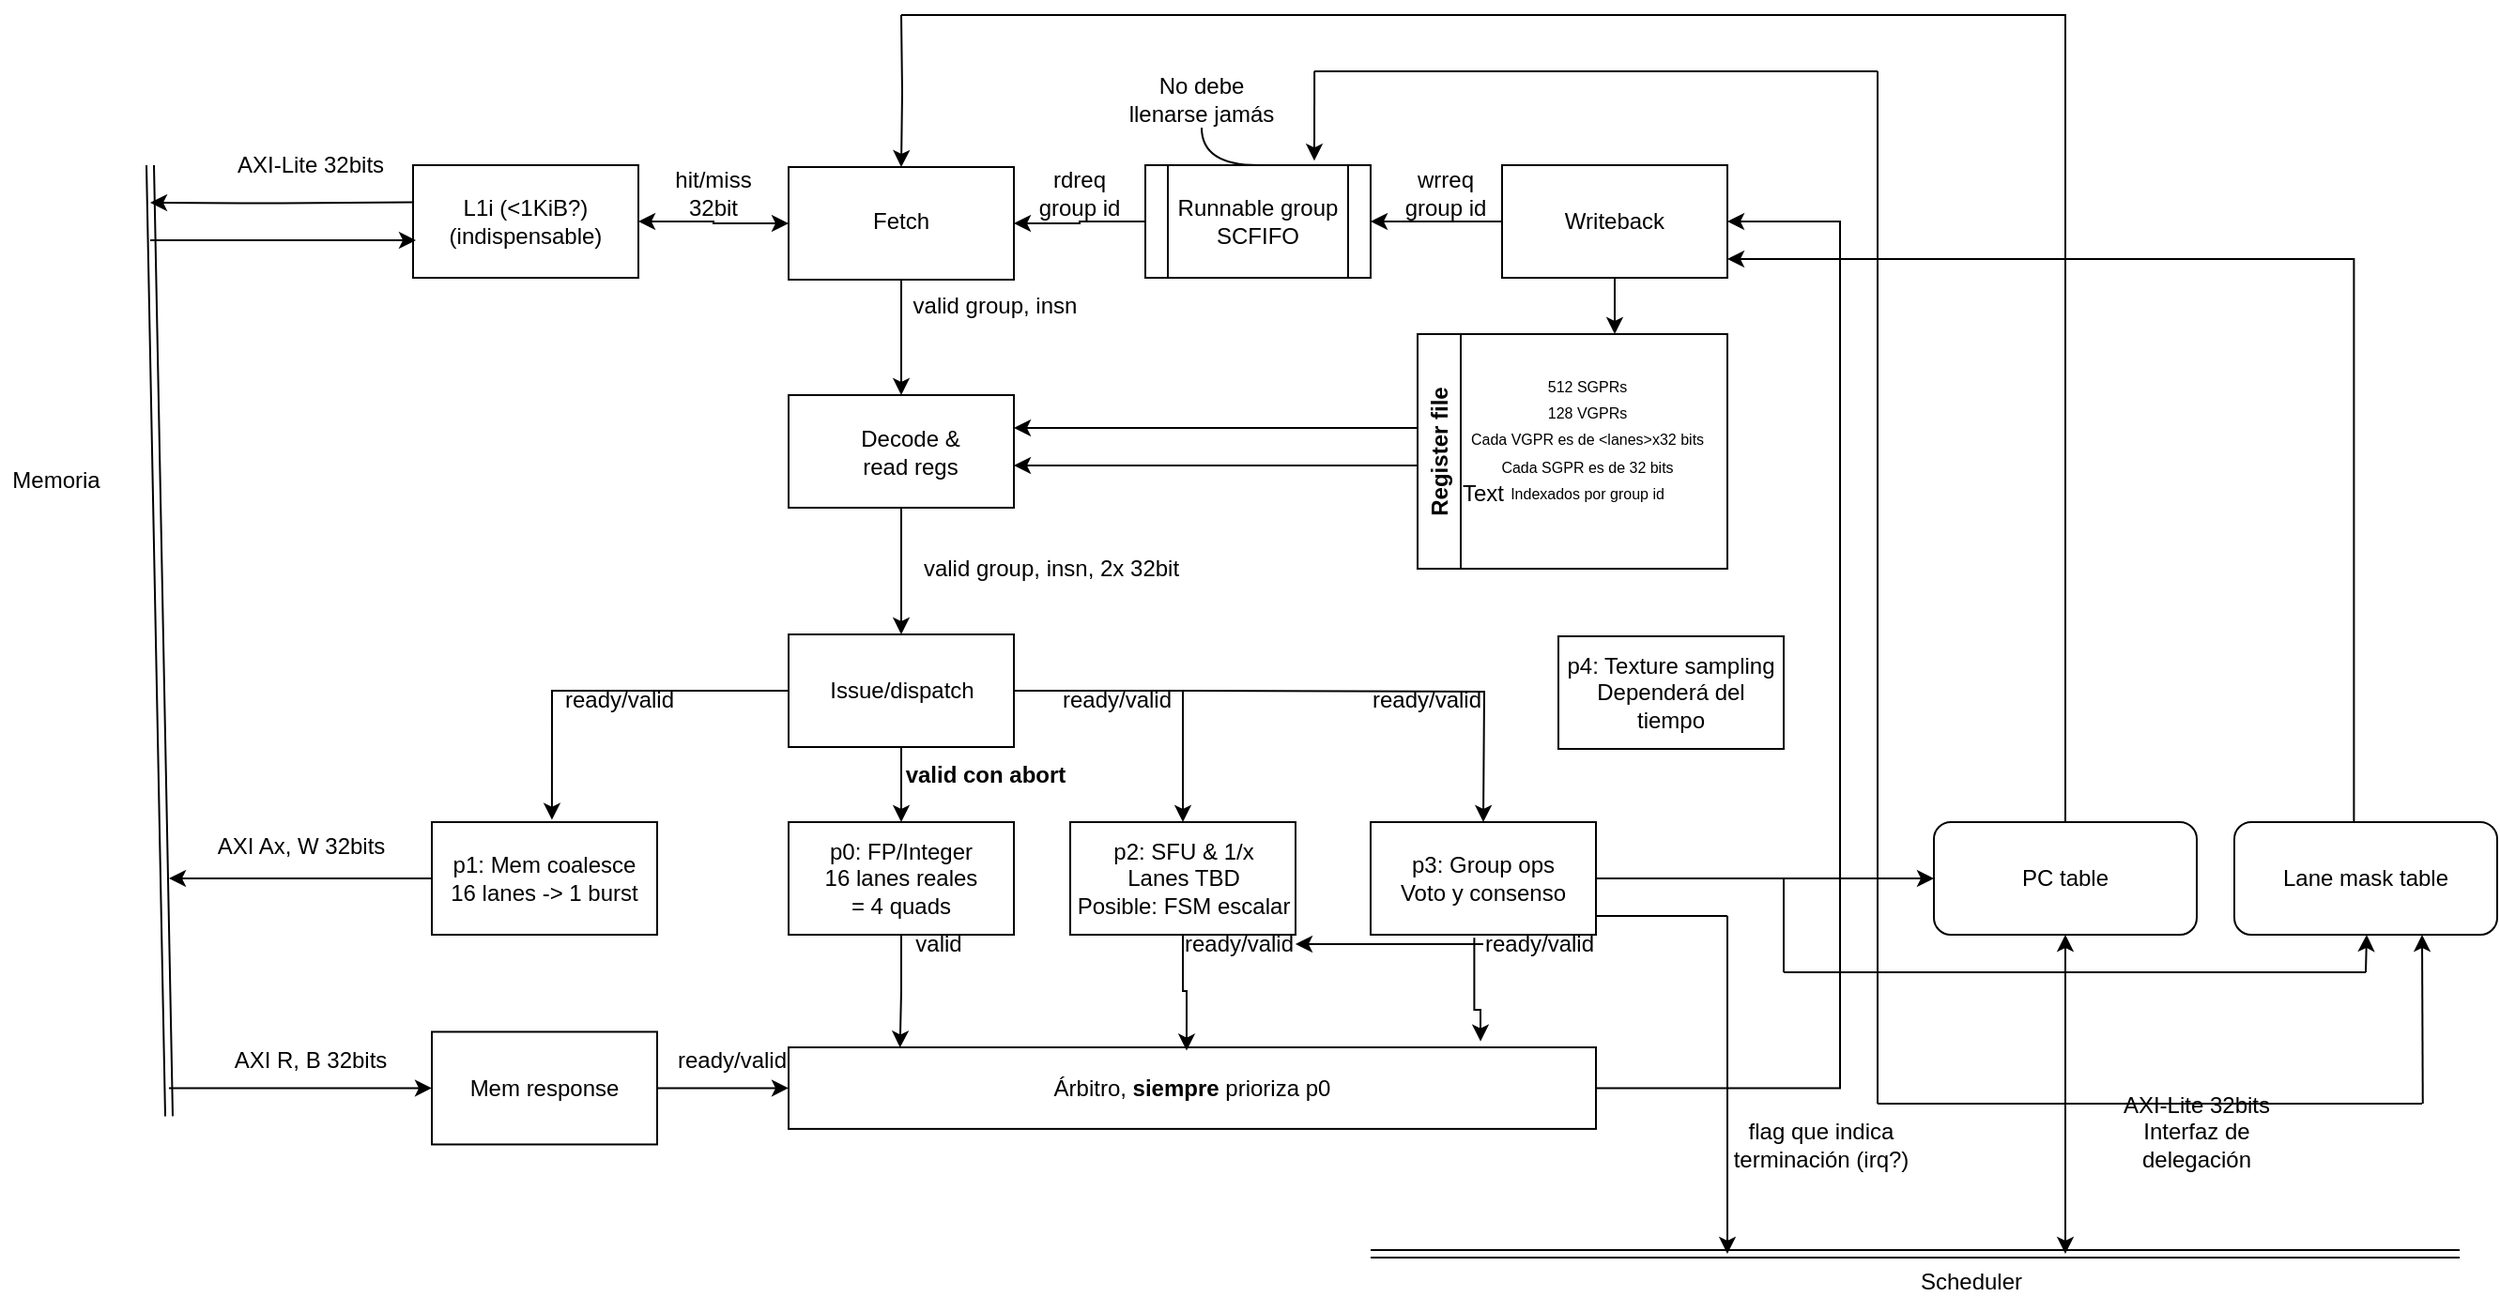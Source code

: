 <mxfile version="24.0.4" type="device">
  <diagram name="Page-1" id="0X3vbdrHx6FdADkMzNYM">
    <mxGraphModel dx="1505" dy="1479" grid="1" gridSize="10" guides="1" tooltips="1" connect="1" arrows="1" fold="1" page="1" pageScale="1" pageWidth="850" pageHeight="1100" math="0" shadow="0">
      <root>
        <mxCell id="0" />
        <mxCell id="1" parent="0" />
        <mxCell id="gaYdnUDOfFCHFR6QDy4r-1" value="" style="rounded=0;whiteSpace=wrap;html=1;" parent="1" vertex="1">
          <mxGeometry x="250" y="270" width="120" height="60" as="geometry" />
        </mxCell>
        <mxCell id="gaYdnUDOfFCHFR6QDy4r-2" value="&lt;div&gt;p0: FP/Integer&lt;/div&gt;&lt;div&gt;16 lanes reales&lt;br&gt;&lt;/div&gt;&lt;div&gt;= 4 quads&lt;br&gt;&lt;/div&gt;" style="text;html=1;align=center;verticalAlign=middle;whiteSpace=wrap;rounded=0;" parent="1" vertex="1">
          <mxGeometry x="260" y="285" width="100" height="30" as="geometry" />
        </mxCell>
        <mxCell id="gaYdnUDOfFCHFR6QDy4r-3" value="" style="rounded=0;whiteSpace=wrap;html=1;" parent="1" vertex="1">
          <mxGeometry x="60" y="270" width="120" height="60" as="geometry" />
        </mxCell>
        <mxCell id="gaYdnUDOfFCHFR6QDy4r-110" style="edgeStyle=orthogonalEdgeStyle;rounded=0;orthogonalLoop=1;jettySize=auto;html=1;" parent="1" source="gaYdnUDOfFCHFR6QDy4r-4" edge="1">
          <mxGeometry relative="1" as="geometry">
            <mxPoint x="-80" y="300" as="targetPoint" />
          </mxGeometry>
        </mxCell>
        <mxCell id="gaYdnUDOfFCHFR6QDy4r-4" value="&lt;div&gt;p1: Mem coalesce&lt;br&gt;&lt;/div&gt;&lt;div&gt;16 lanes -&amp;gt; 1 burst&lt;br&gt;&lt;/div&gt;" style="text;html=1;align=center;verticalAlign=middle;whiteSpace=wrap;rounded=0;" parent="1" vertex="1">
          <mxGeometry x="60" y="285" width="120" height="30" as="geometry" />
        </mxCell>
        <mxCell id="gaYdnUDOfFCHFR6QDy4r-63" style="edgeStyle=orthogonalEdgeStyle;rounded=0;orthogonalLoop=1;jettySize=auto;html=1;entryX=0.5;entryY=0;entryDx=0;entryDy=0;" parent="1" source="gaYdnUDOfFCHFR6QDy4r-5" target="gaYdnUDOfFCHFR6QDy4r-54" edge="1">
          <mxGeometry relative="1" as="geometry" />
        </mxCell>
        <mxCell id="gaYdnUDOfFCHFR6QDy4r-140" style="edgeStyle=orthogonalEdgeStyle;rounded=0;orthogonalLoop=1;jettySize=auto;html=1;" parent="1" target="gaYdnUDOfFCHFR6QDy4r-5" edge="1">
          <mxGeometry relative="1" as="geometry">
            <mxPoint x="310.0" y="-160" as="sourcePoint" />
          </mxGeometry>
        </mxCell>
        <mxCell id="gaYdnUDOfFCHFR6QDy4r-5" value="" style="rounded=0;whiteSpace=wrap;html=1;" parent="1" vertex="1">
          <mxGeometry x="250" y="-79" width="120" height="60" as="geometry" />
        </mxCell>
        <mxCell id="gaYdnUDOfFCHFR6QDy4r-6" value="Fetch" style="text;html=1;align=center;verticalAlign=middle;whiteSpace=wrap;rounded=0;" parent="1" vertex="1">
          <mxGeometry x="275" y="-65" width="70" height="30" as="geometry" />
        </mxCell>
        <mxCell id="gaYdnUDOfFCHFR6QDy4r-7" value="" style="whiteSpace=wrap;html=1;" parent="1" vertex="1">
          <mxGeometry x="400" y="270" width="120" height="60" as="geometry" />
        </mxCell>
        <mxCell id="gaYdnUDOfFCHFR6QDy4r-8" value="&lt;div&gt;p2: SFU &amp;amp; 1/x&lt;br&gt;&lt;/div&gt;&lt;div&gt;Lanes TBD&lt;/div&gt;&lt;div&gt;Posible: FSM escalar&lt;br&gt;&lt;/div&gt;" style="text;html=1;align=center;verticalAlign=middle;resizable=0;points=[];autosize=1;strokeColor=none;fillColor=none;" parent="1" vertex="1">
          <mxGeometry x="390" y="270" width="140" height="60" as="geometry" />
        </mxCell>
        <mxCell id="gaYdnUDOfFCHFR6QDy4r-19" style="edgeStyle=orthogonalEdgeStyle;rounded=0;orthogonalLoop=1;jettySize=auto;html=1;entryX=0.5;entryY=0;entryDx=0;entryDy=0;" parent="1" source="gaYdnUDOfFCHFR6QDy4r-9" target="gaYdnUDOfFCHFR6QDy4r-1" edge="1">
          <mxGeometry relative="1" as="geometry" />
        </mxCell>
        <mxCell id="gaYdnUDOfFCHFR6QDy4r-20" style="edgeStyle=orthogonalEdgeStyle;rounded=0;orthogonalLoop=1;jettySize=auto;html=1;entryX=0.5;entryY=0;entryDx=0;entryDy=0;" parent="1" source="gaYdnUDOfFCHFR6QDy4r-9" target="gaYdnUDOfFCHFR6QDy4r-7" edge="1">
          <mxGeometry relative="1" as="geometry" />
        </mxCell>
        <mxCell id="gaYdnUDOfFCHFR6QDy4r-9" value="" style="rounded=0;whiteSpace=wrap;html=1;" parent="1" vertex="1">
          <mxGeometry x="250" y="170" width="120" height="60" as="geometry" />
        </mxCell>
        <mxCell id="gaYdnUDOfFCHFR6QDy4r-10" value="Issue/dispatch" style="text;html=1;align=center;verticalAlign=middle;resizable=0;points=[];autosize=1;strokeColor=none;fillColor=none;" parent="1" vertex="1">
          <mxGeometry x="260" y="185" width="100" height="30" as="geometry" />
        </mxCell>
        <mxCell id="gaYdnUDOfFCHFR6QDy4r-18" style="edgeStyle=orthogonalEdgeStyle;rounded=0;orthogonalLoop=1;jettySize=auto;html=1;entryX=0.533;entryY=-0.02;entryDx=0;entryDy=0;entryPerimeter=0;" parent="1" source="gaYdnUDOfFCHFR6QDy4r-9" target="gaYdnUDOfFCHFR6QDy4r-3" edge="1">
          <mxGeometry relative="1" as="geometry" />
        </mxCell>
        <mxCell id="gaYdnUDOfFCHFR6QDy4r-22" value="&lt;div&gt;ready/valid&lt;/div&gt;" style="text;html=1;align=center;verticalAlign=middle;whiteSpace=wrap;rounded=0;" parent="1" vertex="1">
          <mxGeometry x="395" y="190" width="60" height="30" as="geometry" />
        </mxCell>
        <mxCell id="gaYdnUDOfFCHFR6QDy4r-23" value="&lt;div&gt;ready/valid&lt;/div&gt;" style="text;html=1;align=center;verticalAlign=middle;whiteSpace=wrap;rounded=0;" parent="1" vertex="1">
          <mxGeometry x="130" y="190" width="60" height="30" as="geometry" />
        </mxCell>
        <mxCell id="gaYdnUDOfFCHFR6QDy4r-30" style="edgeStyle=orthogonalEdgeStyle;rounded=0;orthogonalLoop=1;jettySize=auto;html=1;entryX=1;entryY=0.5;entryDx=0;entryDy=0;" parent="1" source="gaYdnUDOfFCHFR6QDy4r-25" target="gaYdnUDOfFCHFR6QDy4r-5" edge="1">
          <mxGeometry relative="1" as="geometry" />
        </mxCell>
        <mxCell id="gaYdnUDOfFCHFR6QDy4r-25" value="" style="shape=process;whiteSpace=wrap;html=1;backgroundOutline=1;" parent="1" vertex="1">
          <mxGeometry x="440" y="-80" width="120" height="60" as="geometry" />
        </mxCell>
        <mxCell id="gaYdnUDOfFCHFR6QDy4r-28" value="&lt;b&gt;valid con abort&lt;br&gt;&lt;/b&gt;" style="text;html=1;align=center;verticalAlign=middle;whiteSpace=wrap;rounded=0;" parent="1" vertex="1">
          <mxGeometry x="310" y="230" width="90" height="30" as="geometry" />
        </mxCell>
        <mxCell id="gaYdnUDOfFCHFR6QDy4r-29" value="valid group, insn, 2x 32bit" style="text;html=1;align=center;verticalAlign=middle;whiteSpace=wrap;rounded=0;" parent="1" vertex="1">
          <mxGeometry x="320" y="120" width="140" height="30" as="geometry" />
        </mxCell>
        <mxCell id="gaYdnUDOfFCHFR6QDy4r-31" value="Runnable group SCFIFO" style="text;html=1;align=center;verticalAlign=middle;whiteSpace=wrap;rounded=0;" parent="1" vertex="1">
          <mxGeometry x="455" y="-65" width="90" height="30" as="geometry" />
        </mxCell>
        <mxCell id="gaYdnUDOfFCHFR6QDy4r-52" style="edgeStyle=orthogonalEdgeStyle;rounded=0;orthogonalLoop=1;jettySize=auto;html=1;entryX=1;entryY=0.5;entryDx=0;entryDy=0;" parent="1" source="gaYdnUDOfFCHFR6QDy4r-33" target="gaYdnUDOfFCHFR6QDy4r-25" edge="1">
          <mxGeometry relative="1" as="geometry" />
        </mxCell>
        <mxCell id="gaYdnUDOfFCHFR6QDy4r-82" style="edgeStyle=orthogonalEdgeStyle;rounded=0;orthogonalLoop=1;jettySize=auto;html=1;" parent="1" source="gaYdnUDOfFCHFR6QDy4r-33" edge="1">
          <mxGeometry relative="1" as="geometry">
            <mxPoint x="690" y="10" as="targetPoint" />
          </mxGeometry>
        </mxCell>
        <mxCell id="gaYdnUDOfFCHFR6QDy4r-33" value="" style="rounded=0;whiteSpace=wrap;html=1;" parent="1" vertex="1">
          <mxGeometry x="630" y="-80" width="120" height="60" as="geometry" />
        </mxCell>
        <mxCell id="gaYdnUDOfFCHFR6QDy4r-35" value="&lt;div&gt;rdreq&lt;br&gt;&lt;/div&gt;&lt;div&gt;group id&lt;br&gt;&lt;/div&gt;" style="text;html=1;align=center;verticalAlign=middle;whiteSpace=wrap;rounded=0;" parent="1" vertex="1">
          <mxGeometry x="370" y="-80" width="70" height="30" as="geometry" />
        </mxCell>
        <mxCell id="gaYdnUDOfFCHFR6QDy4r-36" value="" style="rounded=0;whiteSpace=wrap;html=1;" parent="1" vertex="1">
          <mxGeometry x="50" y="-80" width="120" height="60" as="geometry" />
        </mxCell>
        <mxCell id="gaYdnUDOfFCHFR6QDy4r-42" style="edgeStyle=orthogonalEdgeStyle;rounded=0;orthogonalLoop=1;jettySize=auto;html=1;entryX=0;entryY=0.5;entryDx=0;entryDy=0;startArrow=classic;" parent="1" source="gaYdnUDOfFCHFR6QDy4r-37" target="gaYdnUDOfFCHFR6QDy4r-5" edge="1">
          <mxGeometry relative="1" as="geometry" />
        </mxCell>
        <mxCell id="gaYdnUDOfFCHFR6QDy4r-37" value="&lt;div&gt;L1i (&amp;lt;1KiB?)&lt;br&gt;&lt;/div&gt;&lt;div&gt;(indispensable)&lt;br&gt;&lt;/div&gt;" style="text;html=1;align=center;verticalAlign=middle;whiteSpace=wrap;rounded=0;" parent="1" vertex="1">
          <mxGeometry x="50" y="-65" width="120" height="30" as="geometry" />
        </mxCell>
        <mxCell id="gaYdnUDOfFCHFR6QDy4r-47" value="Writeback" style="text;html=1;align=center;verticalAlign=middle;whiteSpace=wrap;rounded=0;" parent="1" vertex="1">
          <mxGeometry x="660" y="-65" width="60" height="30" as="geometry" />
        </mxCell>
        <mxCell id="gaYdnUDOfFCHFR6QDy4r-49" style="edgeStyle=orthogonalEdgeStyle;rounded=0;orthogonalLoop=1;jettySize=auto;html=1;curved=1;endArrow=none;" parent="1" source="gaYdnUDOfFCHFR6QDy4r-48" target="gaYdnUDOfFCHFR6QDy4r-25" edge="1">
          <mxGeometry relative="1" as="geometry" />
        </mxCell>
        <mxCell id="gaYdnUDOfFCHFR6QDy4r-48" value="No debe llenarse jamás" style="text;html=1;align=center;verticalAlign=middle;whiteSpace=wrap;rounded=0;" parent="1" vertex="1">
          <mxGeometry x="430" y="-130" width="80" height="30" as="geometry" />
        </mxCell>
        <mxCell id="gaYdnUDOfFCHFR6QDy4r-53" value="&lt;div&gt;wrreq&lt;/div&gt;&lt;div&gt;group id&lt;br&gt;&lt;/div&gt;" style="text;html=1;align=center;verticalAlign=middle;whiteSpace=wrap;rounded=0;" parent="1" vertex="1">
          <mxGeometry x="570" y="-80" width="60" height="30" as="geometry" />
        </mxCell>
        <mxCell id="gaYdnUDOfFCHFR6QDy4r-64" style="edgeStyle=orthogonalEdgeStyle;rounded=0;orthogonalLoop=1;jettySize=auto;html=1;entryX=0.5;entryY=0;entryDx=0;entryDy=0;" parent="1" source="gaYdnUDOfFCHFR6QDy4r-54" target="gaYdnUDOfFCHFR6QDy4r-9" edge="1">
          <mxGeometry relative="1" as="geometry" />
        </mxCell>
        <mxCell id="gaYdnUDOfFCHFR6QDy4r-54" value="" style="rounded=0;whiteSpace=wrap;html=1;" parent="1" vertex="1">
          <mxGeometry x="250" y="42.5" width="120" height="60" as="geometry" />
        </mxCell>
        <mxCell id="gaYdnUDOfFCHFR6QDy4r-56" value="Decode &amp;amp; read regs" style="text;html=1;align=center;verticalAlign=middle;whiteSpace=wrap;rounded=0;" parent="1" vertex="1">
          <mxGeometry x="285" y="57.5" width="60" height="30" as="geometry" />
        </mxCell>
        <mxCell id="gaYdnUDOfFCHFR6QDy4r-57" value="valid group, insn" style="text;html=1;align=center;verticalAlign=middle;whiteSpace=wrap;rounded=0;" parent="1" vertex="1">
          <mxGeometry x="310" y="-20" width="100" height="30" as="geometry" />
        </mxCell>
        <mxCell id="gaYdnUDOfFCHFR6QDy4r-65" value="hit/miss 32bit" style="text;html=1;align=center;verticalAlign=middle;whiteSpace=wrap;rounded=0;" parent="1" vertex="1">
          <mxGeometry x="180" y="-80" width="60" height="30" as="geometry" />
        </mxCell>
        <mxCell id="gaYdnUDOfFCHFR6QDy4r-84" style="edgeStyle=orthogonalEdgeStyle;rounded=0;orthogonalLoop=1;jettySize=auto;html=1;entryX=1;entryY=0.5;entryDx=0;entryDy=0;" parent="1" edge="1">
          <mxGeometry relative="1" as="geometry">
            <mxPoint x="585" y="60" as="sourcePoint" />
            <mxPoint x="370" y="60" as="targetPoint" />
          </mxGeometry>
        </mxCell>
        <mxCell id="gaYdnUDOfFCHFR6QDy4r-70" value="Register file" style="swimlane;horizontal=0;whiteSpace=wrap;html=1;" parent="1" vertex="1">
          <mxGeometry x="585" y="10" width="165" height="125" as="geometry" />
        </mxCell>
        <mxCell id="gaYdnUDOfFCHFR6QDy4r-74" value="&lt;div&gt;&lt;font style=&quot;font-size: 8px;&quot;&gt;512 SGPRs&lt;br&gt;&lt;/font&gt;&lt;/div&gt;&lt;div&gt;&lt;font style=&quot;font-size: 8px;&quot;&gt;128 VGPRs&lt;/font&gt;&lt;/div&gt;&lt;div&gt;&lt;font style=&quot;font-size: 8px;&quot;&gt;Cada VGPR es de &amp;lt;lanes&amp;gt;x32 bits&lt;/font&gt;&lt;/div&gt;&lt;div&gt;&lt;font style=&quot;font-size: 8px;&quot;&gt;Cada SGPR es de 32 bits&lt;/font&gt;&lt;/div&gt;&lt;div&gt;&lt;font style=&quot;font-size: 8px;&quot;&gt;Indexados por group id&lt;br&gt;&lt;/font&gt;&lt;/div&gt;" style="text;html=1;align=center;verticalAlign=middle;resizable=0;points=[];autosize=1;strokeColor=none;fillColor=none;" parent="gaYdnUDOfFCHFR6QDy4r-70" vertex="1">
          <mxGeometry x="15" y="10" width="150" height="90" as="geometry" />
        </mxCell>
        <mxCell id="gaYdnUDOfFCHFR6QDy4r-86" style="edgeStyle=orthogonalEdgeStyle;rounded=0;orthogonalLoop=1;jettySize=auto;html=1;entryX=1;entryY=0.5;entryDx=0;entryDy=0;" parent="1" edge="1">
          <mxGeometry relative="1" as="geometry">
            <mxPoint x="585" y="80" as="sourcePoint" />
            <mxPoint x="370" y="80" as="targetPoint" />
          </mxGeometry>
        </mxCell>
        <mxCell id="gaYdnUDOfFCHFR6QDy4r-132" style="edgeStyle=orthogonalEdgeStyle;rounded=0;orthogonalLoop=1;jettySize=auto;html=1;entryX=0;entryY=0.5;entryDx=0;entryDy=0;" parent="1" source="gaYdnUDOfFCHFR6QDy4r-87" target="gaYdnUDOfFCHFR6QDy4r-129" edge="1">
          <mxGeometry relative="1" as="geometry" />
        </mxCell>
        <mxCell id="gaYdnUDOfFCHFR6QDy4r-87" value="" style="rounded=0;whiteSpace=wrap;html=1;" parent="1" vertex="1">
          <mxGeometry x="560" y="270" width="120" height="60" as="geometry" />
        </mxCell>
        <mxCell id="gaYdnUDOfFCHFR6QDy4r-88" value="&lt;div&gt;p3: Group ops&lt;/div&gt;&lt;div&gt;Voto y consenso&lt;br&gt;&lt;/div&gt;" style="text;html=1;align=center;verticalAlign=middle;whiteSpace=wrap;rounded=0;" parent="1" vertex="1">
          <mxGeometry x="570" y="285" width="100" height="30" as="geometry" />
        </mxCell>
        <mxCell id="gaYdnUDOfFCHFR6QDy4r-93" style="edgeStyle=orthogonalEdgeStyle;rounded=0;orthogonalLoop=1;jettySize=auto;html=1;entryX=0.5;entryY=0;entryDx=0;entryDy=0;" parent="1" edge="1">
          <mxGeometry relative="1" as="geometry">
            <mxPoint x="460" y="200" as="sourcePoint" />
            <mxPoint x="620" y="270" as="targetPoint" />
          </mxGeometry>
        </mxCell>
        <mxCell id="gaYdnUDOfFCHFR6QDy4r-94" value="&lt;div&gt;ready/valid&lt;/div&gt;" style="text;html=1;align=center;verticalAlign=middle;whiteSpace=wrap;rounded=0;" parent="1" vertex="1">
          <mxGeometry x="560" y="190" width="60" height="30" as="geometry" />
        </mxCell>
        <mxCell id="gaYdnUDOfFCHFR6QDy4r-124" style="edgeStyle=orthogonalEdgeStyle;rounded=0;orthogonalLoop=1;jettySize=auto;html=1;entryX=1;entryY=0.5;entryDx=0;entryDy=0;" parent="1" source="gaYdnUDOfFCHFR6QDy4r-95" target="gaYdnUDOfFCHFR6QDy4r-33" edge="1">
          <mxGeometry relative="1" as="geometry">
            <Array as="points">
              <mxPoint x="810" y="412" />
              <mxPoint x="810" y="-50" />
            </Array>
          </mxGeometry>
        </mxCell>
        <mxCell id="gaYdnUDOfFCHFR6QDy4r-95" value="Árbitro, &lt;b&gt;siempre&lt;/b&gt; prioriza p0" style="rounded=0;whiteSpace=wrap;html=1;" parent="1" vertex="1">
          <mxGeometry x="250" y="390" width="430" height="43.45" as="geometry" />
        </mxCell>
        <mxCell id="gaYdnUDOfFCHFR6QDy4r-98" style="edgeStyle=orthogonalEdgeStyle;rounded=0;orthogonalLoop=1;jettySize=auto;html=1;entryX=0.138;entryY=0.004;entryDx=0;entryDy=0;entryPerimeter=0;" parent="1" source="gaYdnUDOfFCHFR6QDy4r-1" target="gaYdnUDOfFCHFR6QDy4r-95" edge="1">
          <mxGeometry relative="1" as="geometry" />
        </mxCell>
        <mxCell id="gaYdnUDOfFCHFR6QDy4r-101" style="edgeStyle=orthogonalEdgeStyle;rounded=0;orthogonalLoop=1;jettySize=auto;html=1;entryX=0.857;entryY=-0.073;entryDx=0;entryDy=0;entryPerimeter=0;exitX=-0.08;exitY=0.387;exitDx=0;exitDy=0;exitPerimeter=0;" parent="1" source="gaYdnUDOfFCHFR6QDy4r-107" target="gaYdnUDOfFCHFR6QDy4r-95" edge="1">
          <mxGeometry relative="1" as="geometry" />
        </mxCell>
        <mxCell id="gaYdnUDOfFCHFR6QDy4r-102" style="edgeStyle=orthogonalEdgeStyle;rounded=0;orthogonalLoop=1;jettySize=auto;html=1;entryX=0.493;entryY=0.041;entryDx=0;entryDy=0;entryPerimeter=0;" parent="1" source="gaYdnUDOfFCHFR6QDy4r-7" target="gaYdnUDOfFCHFR6QDy4r-95" edge="1">
          <mxGeometry relative="1" as="geometry" />
        </mxCell>
        <mxCell id="gaYdnUDOfFCHFR6QDy4r-103" value="" style="rounded=0;whiteSpace=wrap;html=1;" parent="1" vertex="1">
          <mxGeometry x="60" y="381.73" width="120" height="60" as="geometry" />
        </mxCell>
        <mxCell id="gaYdnUDOfFCHFR6QDy4r-106" style="edgeStyle=orthogonalEdgeStyle;rounded=0;orthogonalLoop=1;jettySize=auto;html=1;entryX=0;entryY=0.5;entryDx=0;entryDy=0;" parent="1" source="gaYdnUDOfFCHFR6QDy4r-104" target="gaYdnUDOfFCHFR6QDy4r-95" edge="1">
          <mxGeometry relative="1" as="geometry" />
        </mxCell>
        <mxCell id="gaYdnUDOfFCHFR6QDy4r-104" value="&lt;div&gt;Mem response&lt;br&gt;&lt;/div&gt;" style="text;html=1;align=center;verticalAlign=middle;whiteSpace=wrap;rounded=0;" parent="1" vertex="1">
          <mxGeometry x="60" y="396.73" width="120" height="30" as="geometry" />
        </mxCell>
        <mxCell id="WTEnEo_Mk6_HzpezZbvf-2" value="" style="edgeStyle=orthogonalEdgeStyle;rounded=0;orthogonalLoop=1;jettySize=auto;html=1;" edge="1" parent="1" source="gaYdnUDOfFCHFR6QDy4r-107" target="gaYdnUDOfFCHFR6QDy4r-108">
          <mxGeometry relative="1" as="geometry" />
        </mxCell>
        <mxCell id="gaYdnUDOfFCHFR6QDy4r-107" value="&lt;div&gt;ready/valid&lt;/div&gt;" style="text;html=1;align=center;verticalAlign=middle;whiteSpace=wrap;rounded=0;" parent="1" vertex="1">
          <mxGeometry x="620" y="320" width="60" height="30" as="geometry" />
        </mxCell>
        <mxCell id="gaYdnUDOfFCHFR6QDy4r-108" value="&lt;div&gt;ready/valid&lt;/div&gt;" style="text;html=1;align=center;verticalAlign=middle;whiteSpace=wrap;rounded=0;" parent="1" vertex="1">
          <mxGeometry x="460" y="320" width="60" height="30" as="geometry" />
        </mxCell>
        <mxCell id="gaYdnUDOfFCHFR6QDy4r-109" value="&lt;div&gt;ready/valid&lt;/div&gt;" style="text;html=1;align=center;verticalAlign=middle;whiteSpace=wrap;rounded=0;" parent="1" vertex="1">
          <mxGeometry x="190" y="381.73" width="60" height="30" as="geometry" />
        </mxCell>
        <mxCell id="gaYdnUDOfFCHFR6QDy4r-113" value="AXI Ax, W 32bits" style="text;html=1;align=center;verticalAlign=middle;resizable=0;points=[];autosize=1;strokeColor=none;fillColor=none;" parent="1" vertex="1">
          <mxGeometry x="-65" y="268" width="110" height="30" as="geometry" />
        </mxCell>
        <mxCell id="gaYdnUDOfFCHFR6QDy4r-114" value="AXI R, B 32bits" style="text;html=1;align=center;verticalAlign=middle;resizable=0;points=[];autosize=1;strokeColor=none;fillColor=none;" parent="1" vertex="1">
          <mxGeometry x="-55" y="381.73" width="100" height="30" as="geometry" />
        </mxCell>
        <mxCell id="gaYdnUDOfFCHFR6QDy4r-118" value="" style="edgeStyle=orthogonalEdgeStyle;rounded=0;orthogonalLoop=1;jettySize=auto;html=1;" parent="1" edge="1">
          <mxGeometry relative="1" as="geometry">
            <mxPoint x="60" y="411.73" as="targetPoint" />
            <mxPoint x="-80" y="411.73" as="sourcePoint" />
          </mxGeometry>
        </mxCell>
        <mxCell id="gaYdnUDOfFCHFR6QDy4r-119" style="edgeStyle=orthogonalEdgeStyle;rounded=0;orthogonalLoop=1;jettySize=auto;html=1;exitX=-0.03;exitY=0.159;exitDx=0;exitDy=0;exitPerimeter=0;" parent="1" edge="1">
          <mxGeometry relative="1" as="geometry">
            <mxPoint x="-90" y="-60" as="targetPoint" />
            <mxPoint x="50.0" y="-60.23" as="sourcePoint" />
          </mxGeometry>
        </mxCell>
        <mxCell id="gaYdnUDOfFCHFR6QDy4r-120" style="edgeStyle=orthogonalEdgeStyle;rounded=0;orthogonalLoop=1;jettySize=auto;html=1;" parent="1" edge="1">
          <mxGeometry relative="1" as="geometry">
            <mxPoint x="51.5" y="-40" as="targetPoint" />
            <mxPoint x="-90" y="-40" as="sourcePoint" />
          </mxGeometry>
        </mxCell>
        <mxCell id="gaYdnUDOfFCHFR6QDy4r-122" value="AXI-Lite 32bits" style="text;html=1;align=center;verticalAlign=middle;resizable=0;points=[];autosize=1;strokeColor=none;fillColor=none;" parent="1" vertex="1">
          <mxGeometry x="-55" y="-95" width="100" height="30" as="geometry" />
        </mxCell>
        <mxCell id="gaYdnUDOfFCHFR6QDy4r-123" value="" style="shape=link;html=1;rounded=0;" parent="1" edge="1">
          <mxGeometry width="100" relative="1" as="geometry">
            <mxPoint x="-80" y="426.73" as="sourcePoint" />
            <mxPoint x="-90" y="-80" as="targetPoint" />
          </mxGeometry>
        </mxCell>
        <mxCell id="gaYdnUDOfFCHFR6QDy4r-125" value="&lt;div&gt;valid&lt;/div&gt;" style="text;html=1;align=center;verticalAlign=middle;whiteSpace=wrap;rounded=0;" parent="1" vertex="1">
          <mxGeometry x="300" y="320" width="60" height="30" as="geometry" />
        </mxCell>
        <mxCell id="gaYdnUDOfFCHFR6QDy4r-126" value="Text" style="text;strokeColor=none;align=center;fillColor=none;html=1;verticalAlign=middle;whiteSpace=wrap;rounded=0;" parent="1" vertex="1">
          <mxGeometry x="590" y="80" width="60" height="30" as="geometry" />
        </mxCell>
        <mxCell id="gaYdnUDOfFCHFR6QDy4r-137" style="edgeStyle=orthogonalEdgeStyle;rounded=0;orthogonalLoop=1;jettySize=auto;html=1;endArrow=none;" parent="1" edge="1">
          <mxGeometry relative="1" as="geometry">
            <mxPoint x="310" y="-160" as="targetPoint" />
            <mxPoint x="930" y="270.0" as="sourcePoint" />
            <Array as="points">
              <mxPoint x="930" y="-160" />
            </Array>
          </mxGeometry>
        </mxCell>
        <mxCell id="gaYdnUDOfFCHFR6QDy4r-129" value="&lt;div&gt;PC table&lt;/div&gt;" style="rounded=1;whiteSpace=wrap;html=1;" parent="1" vertex="1">
          <mxGeometry x="860" y="270" width="140" height="60" as="geometry" />
        </mxCell>
        <mxCell id="gaYdnUDOfFCHFR6QDy4r-151" style="edgeStyle=orthogonalEdgeStyle;rounded=0;orthogonalLoop=1;jettySize=auto;html=1;" parent="1" target="gaYdnUDOfFCHFR6QDy4r-141" edge="1">
          <mxGeometry relative="1" as="geometry">
            <mxPoint x="1090" y="350" as="sourcePoint" />
          </mxGeometry>
        </mxCell>
        <mxCell id="gaYdnUDOfFCHFR6QDy4r-141" value="&lt;div&gt;Lane mask table&lt;br&gt;&lt;/div&gt;" style="rounded=1;whiteSpace=wrap;html=1;" parent="1" vertex="1">
          <mxGeometry x="1020" y="270" width="140" height="60" as="geometry" />
        </mxCell>
        <mxCell id="gaYdnUDOfFCHFR6QDy4r-143" value="" style="endArrow=classic;html=1;rounded=0;" parent="1" edge="1">
          <mxGeometry width="50" height="50" relative="1" as="geometry">
            <mxPoint x="750" y="320" as="sourcePoint" />
            <mxPoint x="750" y="500" as="targetPoint" />
          </mxGeometry>
        </mxCell>
        <mxCell id="gaYdnUDOfFCHFR6QDy4r-144" value="" style="endArrow=none;html=1;rounded=0;exitX=1;exitY=0;exitDx=0;exitDy=0;exitPerimeter=0;" parent="1" source="gaYdnUDOfFCHFR6QDy4r-107" edge="1">
          <mxGeometry width="50" height="50" relative="1" as="geometry">
            <mxPoint x="860" y="420" as="sourcePoint" />
            <mxPoint x="750" y="320" as="targetPoint" />
          </mxGeometry>
        </mxCell>
        <mxCell id="gaYdnUDOfFCHFR6QDy4r-145" value="Memoria" style="text;html=1;align=center;verticalAlign=middle;whiteSpace=wrap;rounded=0;" parent="1" vertex="1">
          <mxGeometry x="-170" y="72.5" width="60" height="30" as="geometry" />
        </mxCell>
        <mxCell id="gaYdnUDOfFCHFR6QDy4r-147" value="" style="endArrow=none;html=1;rounded=0;" parent="1" edge="1">
          <mxGeometry width="50" height="50" relative="1" as="geometry">
            <mxPoint x="780" y="350" as="sourcePoint" />
            <mxPoint x="780" y="300" as="targetPoint" />
          </mxGeometry>
        </mxCell>
        <mxCell id="gaYdnUDOfFCHFR6QDy4r-148" value="" style="endArrow=none;html=1;rounded=0;" parent="1" edge="1">
          <mxGeometry width="50" height="50" relative="1" as="geometry">
            <mxPoint x="1090" y="350" as="sourcePoint" />
            <mxPoint x="780" y="350" as="targetPoint" />
          </mxGeometry>
        </mxCell>
        <mxCell id="gaYdnUDOfFCHFR6QDy4r-152" style="edgeStyle=orthogonalEdgeStyle;rounded=0;orthogonalLoop=1;jettySize=auto;html=1;entryX=1;entryY=0.833;entryDx=0;entryDy=0;entryPerimeter=0;exitX=0.455;exitY=0;exitDx=0;exitDy=0;exitPerimeter=0;" parent="1" source="gaYdnUDOfFCHFR6QDy4r-141" target="gaYdnUDOfFCHFR6QDy4r-33" edge="1">
          <mxGeometry relative="1" as="geometry" />
        </mxCell>
        <mxCell id="gaYdnUDOfFCHFR6QDy4r-153" value="" style="shape=link;html=1;rounded=0;" parent="1" edge="1">
          <mxGeometry width="100" relative="1" as="geometry">
            <mxPoint x="560" y="500" as="sourcePoint" />
            <mxPoint x="1140" y="500" as="targetPoint" />
          </mxGeometry>
        </mxCell>
        <mxCell id="gaYdnUDOfFCHFR6QDy4r-154" value="Scheduler" style="text;html=1;align=center;verticalAlign=middle;whiteSpace=wrap;rounded=0;" parent="1" vertex="1">
          <mxGeometry x="850" y="500" width="60" height="30" as="geometry" />
        </mxCell>
        <mxCell id="gaYdnUDOfFCHFR6QDy4r-155" value="&lt;div&gt;flag que indica terminación (irq?)&lt;br&gt;&lt;/div&gt;" style="text;html=1;align=center;verticalAlign=middle;whiteSpace=wrap;rounded=0;" parent="1" vertex="1">
          <mxGeometry x="730" y="426.73" width="140" height="30" as="geometry" />
        </mxCell>
        <mxCell id="gaYdnUDOfFCHFR6QDy4r-157" value="" style="endArrow=classic;startArrow=classic;html=1;rounded=0;entryX=0.5;entryY=1;entryDx=0;entryDy=0;" parent="1" target="gaYdnUDOfFCHFR6QDy4r-129" edge="1">
          <mxGeometry width="50" height="50" relative="1" as="geometry">
            <mxPoint x="930" y="500" as="sourcePoint" />
            <mxPoint x="980" y="450" as="targetPoint" />
          </mxGeometry>
        </mxCell>
        <mxCell id="gaYdnUDOfFCHFR6QDy4r-164" value="" style="endArrow=classic;html=1;rounded=0;entryX=0.683;entryY=1;entryDx=0;entryDy=0;entryPerimeter=0;" parent="1" edge="1">
          <mxGeometry width="50" height="50" relative="1" as="geometry">
            <mxPoint x="1120.38" y="420" as="sourcePoint" />
            <mxPoint x="1120" y="330" as="targetPoint" />
          </mxGeometry>
        </mxCell>
        <mxCell id="gaYdnUDOfFCHFR6QDy4r-165" value="" style="endArrow=none;html=1;rounded=0;" parent="1" edge="1">
          <mxGeometry width="50" height="50" relative="1" as="geometry">
            <mxPoint x="930" y="420" as="sourcePoint" />
            <mxPoint x="1120" y="420" as="targetPoint" />
          </mxGeometry>
        </mxCell>
        <mxCell id="gaYdnUDOfFCHFR6QDy4r-166" value="&lt;div&gt;AXI-Lite 32bits&lt;br&gt;&lt;/div&gt;&lt;div&gt;Interfaz de delegación&lt;br&gt;&lt;/div&gt;" style="text;html=1;align=center;verticalAlign=middle;whiteSpace=wrap;rounded=0;" parent="1" vertex="1">
          <mxGeometry x="940" y="420" width="120" height="30" as="geometry" />
        </mxCell>
        <mxCell id="gaYdnUDOfFCHFR6QDy4r-170" value="" style="endArrow=classic;html=1;rounded=0;entryX=0.766;entryY=-0.04;entryDx=0;entryDy=0;entryPerimeter=0;" parent="1" edge="1">
          <mxGeometry width="50" height="50" relative="1" as="geometry">
            <mxPoint x="530.08" y="-130" as="sourcePoint" />
            <mxPoint x="530.0" y="-82.4" as="targetPoint" />
          </mxGeometry>
        </mxCell>
        <mxCell id="gaYdnUDOfFCHFR6QDy4r-171" value="" style="endArrow=none;html=1;rounded=0;" parent="1" edge="1">
          <mxGeometry width="50" height="50" relative="1" as="geometry">
            <mxPoint x="530" y="-130" as="sourcePoint" />
            <mxPoint x="830" y="-130" as="targetPoint" />
          </mxGeometry>
        </mxCell>
        <mxCell id="gaYdnUDOfFCHFR6QDy4r-172" value="" style="endArrow=none;html=1;rounded=0;" parent="1" edge="1">
          <mxGeometry width="50" height="50" relative="1" as="geometry">
            <mxPoint x="830" y="420" as="sourcePoint" />
            <mxPoint x="830" y="-130" as="targetPoint" />
          </mxGeometry>
        </mxCell>
        <mxCell id="gaYdnUDOfFCHFR6QDy4r-173" value="" style="endArrow=none;html=1;rounded=0;" parent="1" edge="1">
          <mxGeometry width="50" height="50" relative="1" as="geometry">
            <mxPoint x="830" y="420" as="sourcePoint" />
            <mxPoint x="930" y="420" as="targetPoint" />
          </mxGeometry>
        </mxCell>
        <mxCell id="NUNQSg8QHiQw5XYEKLLS-2" value="&lt;div&gt;p4: Texture sampling&lt;/div&gt;&lt;div&gt;Dependerá del tiempo&lt;br&gt;&lt;/div&gt;" style="rounded=0;whiteSpace=wrap;html=1;" parent="1" vertex="1">
          <mxGeometry x="660" y="171" width="120" height="60" as="geometry" />
        </mxCell>
      </root>
    </mxGraphModel>
  </diagram>
</mxfile>
